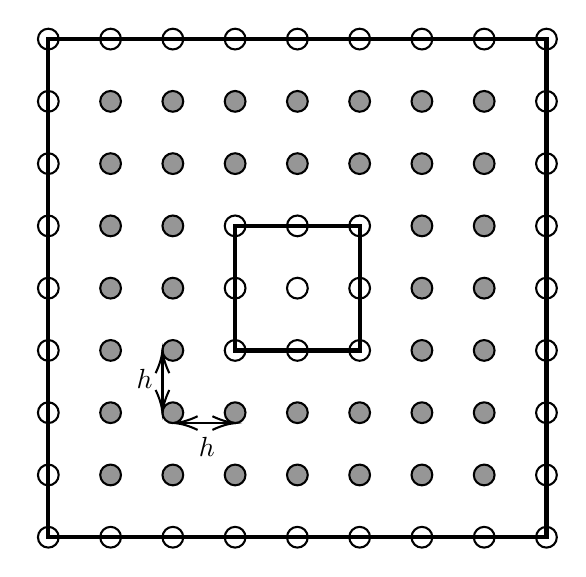 

\tikzset{every picture/.style={line width=0.75pt}} %set default line width to 0.75pt        

\begin{tikzpicture}[x=0.75pt,y=0.75pt,yscale=-1,xscale=1]
%uncomment if require: \path (0,300); %set diagram left start at 0, and has height of 300

%Shape: Square [id:dp9525805557604268] 
\draw  [line width=1.5]  (295,115) -- (355,115) -- (355,175) -- (295,175) -- cycle ;
%Shape: Circle [id:dp6125642710234998] 
\draw   (290,175) .. controls (290,172.24) and (292.24,170) .. (295,170) .. controls (297.76,170) and (300,172.24) .. (300,175) .. controls (300,177.76) and (297.76,180) .. (295,180) .. controls (292.24,180) and (290,177.76) .. (290,175) -- cycle ;
%Shape: Circle [id:dp6162342043666726] 
\draw   (290,115) .. controls (290,112.24) and (292.24,110) .. (295,110) .. controls (297.76,110) and (300,112.24) .. (300,115) .. controls (300,117.76) and (297.76,120) .. (295,120) .. controls (292.24,120) and (290,117.76) .. (290,115) -- cycle ;
%Shape: Circle [id:dp0847538831868413] 
\draw   (290,145) .. controls (290,142.24) and (292.24,140) .. (295,140) .. controls (297.76,140) and (300,142.24) .. (300,145) .. controls (300,147.76) and (297.76,150) .. (295,150) .. controls (292.24,150) and (290,147.76) .. (290,145) -- cycle ;
%Shape: Circle [id:dp630432347755755] 
\draw   (320,115) .. controls (320,112.24) and (322.24,110) .. (325,110) .. controls (327.76,110) and (330,112.24) .. (330,115) .. controls (330,117.76) and (327.76,120) .. (325,120) .. controls (322.24,120) and (320,117.76) .. (320,115) -- cycle ;
%Shape: Circle [id:dp3960425770816389] 
\draw   (350,145) .. controls (350,142.24) and (352.24,140) .. (355,140) .. controls (357.76,140) and (360,142.24) .. (360,145) .. controls (360,147.76) and (357.76,150) .. (355,150) .. controls (352.24,150) and (350,147.76) .. (350,145) -- cycle ;
%Shape: Circle [id:dp6499473755155605] 
\draw   (320,145) .. controls (320,142.24) and (322.24,140) .. (325,140) .. controls (327.76,140) and (330,142.24) .. (330,145) .. controls (330,147.76) and (327.76,150) .. (325,150) .. controls (322.24,150) and (320,147.76) .. (320,145) -- cycle ;
%Shape: Circle [id:dp1431238040197349] 
\draw   (350,175) .. controls (350,172.24) and (352.24,170) .. (355,170) .. controls (357.76,170) and (360,172.24) .. (360,175) .. controls (360,177.76) and (357.76,180) .. (355,180) .. controls (352.24,180) and (350,177.76) .. (350,175) -- cycle ;
%Shape: Circle [id:dp967579145229569] 
\draw   (320,175) .. controls (320,172.24) and (322.24,170) .. (325,170) .. controls (327.76,170) and (330,172.24) .. (330,175) .. controls (330,177.76) and (327.76,180) .. (325,180) .. controls (322.24,180) and (320,177.76) .. (320,175) -- cycle ;
%Shape: Circle [id:dp5228395860833328] 
\draw   (350,115) .. controls (350,112.24) and (352.24,110) .. (355,110) .. controls (357.76,110) and (360,112.24) .. (360,115) .. controls (360,117.76) and (357.76,120) .. (355,120) .. controls (352.24,120) and (350,117.76) .. (350,115) -- cycle ;
%Shape: Square [id:dp7909173347283065] 
\draw  [line width=1.5]  (205,25) -- (445,25) -- (445,265) -- (205,265) -- cycle ;
%Shape: Circle [id:dp45003349630086165] 
\draw  [fill={rgb, 255:red, 150; green, 150; blue, 150 }  ,fill opacity=1 ] (350,205) .. controls (350,202.24) and (352.24,200) .. (355,200) .. controls (357.76,200) and (360,202.24) .. (360,205) .. controls (360,207.76) and (357.76,210) .. (355,210) .. controls (352.24,210) and (350,207.76) .. (350,205) -- cycle ;
%Shape: Circle [id:dp3012074954118391] 
\draw  [fill={rgb, 255:red, 150; green, 150; blue, 150 }  ,fill opacity=1 ] (320,205) .. controls (320,202.24) and (322.24,200) .. (325,200) .. controls (327.76,200) and (330,202.24) .. (330,205) .. controls (330,207.76) and (327.76,210) .. (325,210) .. controls (322.24,210) and (320,207.76) .. (320,205) -- cycle ;
%Shape: Circle [id:dp5071474511333922] 
\draw  [fill={rgb, 255:red, 150; green, 150; blue, 150 }  ,fill opacity=1 ] (290,205) .. controls (290,202.24) and (292.24,200) .. (295,200) .. controls (297.76,200) and (300,202.24) .. (300,205) .. controls (300,207.76) and (297.76,210) .. (295,210) .. controls (292.24,210) and (290,207.76) .. (290,205) -- cycle ;
%Shape: Circle [id:dp00997904028524843] 
\draw  [fill={rgb, 255:red, 150; green, 150; blue, 150 }  ,fill opacity=1 ] (410,205) .. controls (410,202.24) and (412.24,200) .. (415,200) .. controls (417.76,200) and (420,202.24) .. (420,205) .. controls (420,207.76) and (417.76,210) .. (415,210) .. controls (412.24,210) and (410,207.76) .. (410,205) -- cycle ;
%Shape: Circle [id:dp2857072444657158] 
\draw  [fill={rgb, 255:red, 150; green, 150; blue, 150 }  ,fill opacity=1 ] (380,205) .. controls (380,202.24) and (382.24,200) .. (385,200) .. controls (387.76,200) and (390,202.24) .. (390,205) .. controls (390,207.76) and (387.76,210) .. (385,210) .. controls (382.24,210) and (380,207.76) .. (380,205) -- cycle ;
%Shape: Circle [id:dp44003374769841597] 
\draw   (200,205) .. controls (200,202.24) and (202.24,200) .. (205,200) .. controls (207.76,200) and (210,202.24) .. (210,205) .. controls (210,207.76) and (207.76,210) .. (205,210) .. controls (202.24,210) and (200,207.76) .. (200,205) -- cycle ;
%Shape: Circle [id:dp5933149890784484] 
\draw  [fill={rgb, 255:red, 150; green, 150; blue, 150 }  ,fill opacity=1 ] (260,205) .. controls (260,202.24) and (262.24,200) .. (265,200) .. controls (267.76,200) and (270,202.24) .. (270,205) .. controls (270,207.76) and (267.76,210) .. (265,210) .. controls (262.24,210) and (260,207.76) .. (260,205) -- cycle ;
%Shape: Circle [id:dp7889583924521522] 
\draw  [fill={rgb, 255:red, 150; green, 150; blue, 150 }  ,fill opacity=1 ] (230,205) .. controls (230,202.24) and (232.24,200) .. (235,200) .. controls (237.76,200) and (240,202.24) .. (240,205) .. controls (240,207.76) and (237.76,210) .. (235,210) .. controls (232.24,210) and (230,207.76) .. (230,205) -- cycle ;
%Shape: Circle [id:dp7006029607673738] 
\draw  [fill={rgb, 255:red, 150; green, 150; blue, 150 }  ,fill opacity=1 ] (260,235) .. controls (260,232.24) and (262.24,230) .. (265,230) .. controls (267.76,230) and (270,232.24) .. (270,235) .. controls (270,237.76) and (267.76,240) .. (265,240) .. controls (262.24,240) and (260,237.76) .. (260,235) -- cycle ;
%Shape: Circle [id:dp5467028921223553] 
\draw  [fill={rgb, 255:red, 150; green, 150; blue, 150 }  ,fill opacity=1 ] (230,235) .. controls (230,232.24) and (232.24,230) .. (235,230) .. controls (237.76,230) and (240,232.24) .. (240,235) .. controls (240,237.76) and (237.76,240) .. (235,240) .. controls (232.24,240) and (230,237.76) .. (230,235) -- cycle ;
%Shape: Circle [id:dp8512028608004656] 
\draw  [fill={rgb, 255:red, 150; green, 150; blue, 150 }  ,fill opacity=1 ] (350,235) .. controls (350,232.24) and (352.24,230) .. (355,230) .. controls (357.76,230) and (360,232.24) .. (360,235) .. controls (360,237.76) and (357.76,240) .. (355,240) .. controls (352.24,240) and (350,237.76) .. (350,235) -- cycle ;
%Shape: Circle [id:dp11079116192553373] 
\draw  [fill={rgb, 255:red, 150; green, 150; blue, 150 }  ,fill opacity=1 ] (320,235) .. controls (320,232.24) and (322.24,230) .. (325,230) .. controls (327.76,230) and (330,232.24) .. (330,235) .. controls (330,237.76) and (327.76,240) .. (325,240) .. controls (322.24,240) and (320,237.76) .. (320,235) -- cycle ;
%Shape: Circle [id:dp7676764732217538] 
\draw  [fill={rgb, 255:red, 150; green, 150; blue, 150 }  ,fill opacity=1 ] (290,235) .. controls (290,232.24) and (292.24,230) .. (295,230) .. controls (297.76,230) and (300,232.24) .. (300,235) .. controls (300,237.76) and (297.76,240) .. (295,240) .. controls (292.24,240) and (290,237.76) .. (290,235) -- cycle ;
%Shape: Circle [id:dp4398356267552137] 
\draw  [fill={rgb, 255:red, 150; green, 150; blue, 150 }  ,fill opacity=1 ] (410,235) .. controls (410,232.24) and (412.24,230) .. (415,230) .. controls (417.76,230) and (420,232.24) .. (420,235) .. controls (420,237.76) and (417.76,240) .. (415,240) .. controls (412.24,240) and (410,237.76) .. (410,235) -- cycle ;
%Shape: Circle [id:dp886058490162241] 
\draw  [fill={rgb, 255:red, 150; green, 150; blue, 150 }  ,fill opacity=1 ] (380,235) .. controls (380,232.24) and (382.24,230) .. (385,230) .. controls (387.76,230) and (390,232.24) .. (390,235) .. controls (390,237.76) and (387.76,240) .. (385,240) .. controls (382.24,240) and (380,237.76) .. (380,235) -- cycle ;
%Shape: Circle [id:dp8078498626759998] 
\draw  [fill={rgb, 255:red, 150; green, 150; blue, 150 }  ,fill opacity=1 ] (260,145) .. controls (260,142.24) and (262.24,140) .. (265,140) .. controls (267.76,140) and (270,142.24) .. (270,145) .. controls (270,147.76) and (267.76,150) .. (265,150) .. controls (262.24,150) and (260,147.76) .. (260,145) -- cycle ;
%Shape: Circle [id:dp3119286229067144] 
\draw  [fill={rgb, 255:red, 150; green, 150; blue, 150 }  ,fill opacity=1 ] (230,145) .. controls (230,142.24) and (232.24,140) .. (235,140) .. controls (237.76,140) and (240,142.24) .. (240,145) .. controls (240,147.76) and (237.76,150) .. (235,150) .. controls (232.24,150) and (230,147.76) .. (230,145) -- cycle ;
%Shape: Circle [id:dp16569324373118044] 
\draw  [fill={rgb, 255:red, 150; green, 150; blue, 150 }  ,fill opacity=1 ] (260,175) .. controls (260,172.24) and (262.24,170) .. (265,170) .. controls (267.76,170) and (270,172.24) .. (270,175) .. controls (270,177.76) and (267.76,180) .. (265,180) .. controls (262.24,180) and (260,177.76) .. (260,175) -- cycle ;
%Shape: Circle [id:dp19041852143553784] 
\draw  [fill={rgb, 255:red, 150; green, 150; blue, 150 }  ,fill opacity=1 ] (230,175) .. controls (230,172.24) and (232.24,170) .. (235,170) .. controls (237.76,170) and (240,172.24) .. (240,175) .. controls (240,177.76) and (237.76,180) .. (235,180) .. controls (232.24,180) and (230,177.76) .. (230,175) -- cycle ;
%Shape: Circle [id:dp5423923953050362] 
\draw  [fill={rgb, 255:red, 150; green, 150; blue, 150 }  ,fill opacity=1 ] (260,85) .. controls (260,82.24) and (262.24,80) .. (265,80) .. controls (267.76,80) and (270,82.24) .. (270,85) .. controls (270,87.76) and (267.76,90) .. (265,90) .. controls (262.24,90) and (260,87.76) .. (260,85) -- cycle ;
%Shape: Circle [id:dp17536361313382476] 
\draw  [fill={rgb, 255:red, 150; green, 150; blue, 150 }  ,fill opacity=1 ] (230,85) .. controls (230,82.24) and (232.24,80) .. (235,80) .. controls (237.76,80) and (240,82.24) .. (240,85) .. controls (240,87.76) and (237.76,90) .. (235,90) .. controls (232.24,90) and (230,87.76) .. (230,85) -- cycle ;
%Shape: Circle [id:dp4394521518864267] 
\draw  [fill={rgb, 255:red, 150; green, 150; blue, 150 }  ,fill opacity=1 ] (260,115) .. controls (260,112.24) and (262.24,110) .. (265,110) .. controls (267.76,110) and (270,112.24) .. (270,115) .. controls (270,117.76) and (267.76,120) .. (265,120) .. controls (262.24,120) and (260,117.76) .. (260,115) -- cycle ;
%Shape: Circle [id:dp5713950166783754] 
\draw  [fill={rgb, 255:red, 150; green, 150; blue, 150 }  ,fill opacity=1 ] (230,115) .. controls (230,112.24) and (232.24,110) .. (235,110) .. controls (237.76,110) and (240,112.24) .. (240,115) .. controls (240,117.76) and (237.76,120) .. (235,120) .. controls (232.24,120) and (230,117.76) .. (230,115) -- cycle ;
%Shape: Circle [id:dp38376989894503555] 
\draw  [fill={rgb, 255:red, 150; green, 150; blue, 150 }  ,fill opacity=1 ] (260,55) .. controls (260,52.24) and (262.24,50) .. (265,50) .. controls (267.76,50) and (270,52.24) .. (270,55) .. controls (270,57.76) and (267.76,60) .. (265,60) .. controls (262.24,60) and (260,57.76) .. (260,55) -- cycle ;
%Shape: Circle [id:dp8440473049777124] 
\draw  [fill={rgb, 255:red, 150; green, 150; blue, 150 }  ,fill opacity=1 ] (230,55) .. controls (230,52.24) and (232.24,50) .. (235,50) .. controls (237.76,50) and (240,52.24) .. (240,55) .. controls (240,57.76) and (237.76,60) .. (235,60) .. controls (232.24,60) and (230,57.76) .. (230,55) -- cycle ;
%Shape: Circle [id:dp38983880946571414] 
\draw  [fill={rgb, 255:red, 150; green, 150; blue, 150 }  ,fill opacity=1 ] (410,145) .. controls (410,142.24) and (412.24,140) .. (415,140) .. controls (417.76,140) and (420,142.24) .. (420,145) .. controls (420,147.76) and (417.76,150) .. (415,150) .. controls (412.24,150) and (410,147.76) .. (410,145) -- cycle ;
%Shape: Circle [id:dp8568422569556038] 
\draw  [fill={rgb, 255:red, 150; green, 150; blue, 150 }  ,fill opacity=1 ] (380,145) .. controls (380,142.24) and (382.24,140) .. (385,140) .. controls (387.76,140) and (390,142.24) .. (390,145) .. controls (390,147.76) and (387.76,150) .. (385,150) .. controls (382.24,150) and (380,147.76) .. (380,145) -- cycle ;
%Shape: Circle [id:dp16016132458471444] 
\draw  [fill={rgb, 255:red, 150; green, 150; blue, 150 }  ,fill opacity=1 ] (410,175) .. controls (410,172.24) and (412.24,170) .. (415,170) .. controls (417.76,170) and (420,172.24) .. (420,175) .. controls (420,177.76) and (417.76,180) .. (415,180) .. controls (412.24,180) and (410,177.76) .. (410,175) -- cycle ;
%Shape: Circle [id:dp7256957644660604] 
\draw  [fill={rgb, 255:red, 150; green, 150; blue, 150 }  ,fill opacity=1 ] (380,175) .. controls (380,172.24) and (382.24,170) .. (385,170) .. controls (387.76,170) and (390,172.24) .. (390,175) .. controls (390,177.76) and (387.76,180) .. (385,180) .. controls (382.24,180) and (380,177.76) .. (380,175) -- cycle ;
%Shape: Circle [id:dp4108215542159288] 
\draw  [fill={rgb, 255:red, 150; green, 150; blue, 150 }  ,fill opacity=1 ] (410,85) .. controls (410,82.24) and (412.24,80) .. (415,80) .. controls (417.76,80) and (420,82.24) .. (420,85) .. controls (420,87.76) and (417.76,90) .. (415,90) .. controls (412.24,90) and (410,87.76) .. (410,85) -- cycle ;
%Shape: Circle [id:dp31930309595391315] 
\draw  [fill={rgb, 255:red, 150; green, 150; blue, 150 }  ,fill opacity=1 ] (380,85) .. controls (380,82.24) and (382.24,80) .. (385,80) .. controls (387.76,80) and (390,82.24) .. (390,85) .. controls (390,87.76) and (387.76,90) .. (385,90) .. controls (382.24,90) and (380,87.76) .. (380,85) -- cycle ;
%Shape: Circle [id:dp22191810624278685] 
\draw  [fill={rgb, 255:red, 150; green, 150; blue, 150 }  ,fill opacity=1 ] (410,115) .. controls (410,112.24) and (412.24,110) .. (415,110) .. controls (417.76,110) and (420,112.24) .. (420,115) .. controls (420,117.76) and (417.76,120) .. (415,120) .. controls (412.24,120) and (410,117.76) .. (410,115) -- cycle ;
%Shape: Circle [id:dp2542296836172673] 
\draw  [fill={rgb, 255:red, 150; green, 150; blue, 150 }  ,fill opacity=1 ] (380,115) .. controls (380,112.24) and (382.24,110) .. (385,110) .. controls (387.76,110) and (390,112.24) .. (390,115) .. controls (390,117.76) and (387.76,120) .. (385,120) .. controls (382.24,120) and (380,117.76) .. (380,115) -- cycle ;
%Shape: Circle [id:dp008356152089720181] 
\draw  [fill={rgb, 255:red, 150; green, 150; blue, 150 }  ,fill opacity=1 ] (410,55) .. controls (410,52.24) and (412.24,50) .. (415,50) .. controls (417.76,50) and (420,52.24) .. (420,55) .. controls (420,57.76) and (417.76,60) .. (415,60) .. controls (412.24,60) and (410,57.76) .. (410,55) -- cycle ;
%Shape: Circle [id:dp563087084826823] 
\draw  [fill={rgb, 255:red, 150; green, 150; blue, 150 }  ,fill opacity=1 ] (380,55) .. controls (380,52.24) and (382.24,50) .. (385,50) .. controls (387.76,50) and (390,52.24) .. (390,55) .. controls (390,57.76) and (387.76,60) .. (385,60) .. controls (382.24,60) and (380,57.76) .. (380,55) -- cycle ;
%Shape: Circle [id:dp6348696426684504] 
\draw  [fill={rgb, 255:red, 150; green, 150; blue, 150 }  ,fill opacity=1 ] (350,55) .. controls (350,52.24) and (352.24,50) .. (355,50) .. controls (357.76,50) and (360,52.24) .. (360,55) .. controls (360,57.76) and (357.76,60) .. (355,60) .. controls (352.24,60) and (350,57.76) .. (350,55) -- cycle ;
%Shape: Circle [id:dp3474079691887644] 
\draw  [fill={rgb, 255:red, 150; green, 150; blue, 150 }  ,fill opacity=1 ] (320,55) .. controls (320,52.24) and (322.24,50) .. (325,50) .. controls (327.76,50) and (330,52.24) .. (330,55) .. controls (330,57.76) and (327.76,60) .. (325,60) .. controls (322.24,60) and (320,57.76) .. (320,55) -- cycle ;
%Shape: Circle [id:dp8490325376390386] 
\draw  [fill={rgb, 255:red, 150; green, 150; blue, 150 }  ,fill opacity=1 ] (290,55) .. controls (290,52.24) and (292.24,50) .. (295,50) .. controls (297.76,50) and (300,52.24) .. (300,55) .. controls (300,57.76) and (297.76,60) .. (295,60) .. controls (292.24,60) and (290,57.76) .. (290,55) -- cycle ;
%Shape: Circle [id:dp23288592424729382] 
\draw  [fill={rgb, 255:red, 150; green, 150; blue, 150 }  ,fill opacity=1 ] (350,85) .. controls (350,82.24) and (352.24,80) .. (355,80) .. controls (357.76,80) and (360,82.24) .. (360,85) .. controls (360,87.76) and (357.76,90) .. (355,90) .. controls (352.24,90) and (350,87.76) .. (350,85) -- cycle ;
%Shape: Circle [id:dp31055005512484257] 
\draw  [fill={rgb, 255:red, 150; green, 150; blue, 150 }  ,fill opacity=1 ] (320,85) .. controls (320,82.24) and (322.24,80) .. (325,80) .. controls (327.76,80) and (330,82.24) .. (330,85) .. controls (330,87.76) and (327.76,90) .. (325,90) .. controls (322.24,90) and (320,87.76) .. (320,85) -- cycle ;
%Shape: Circle [id:dp3178302223153968] 
\draw  [fill={rgb, 255:red, 150; green, 150; blue, 150 }  ,fill opacity=1 ] (290,85) .. controls (290,82.24) and (292.24,80) .. (295,80) .. controls (297.76,80) and (300,82.24) .. (300,85) .. controls (300,87.76) and (297.76,90) .. (295,90) .. controls (292.24,90) and (290,87.76) .. (290,85) -- cycle ;
%Shape: Circle [id:dp16575966226979788] 
\draw   (200,235) .. controls (200,232.24) and (202.24,230) .. (205,230) .. controls (207.76,230) and (210,232.24) .. (210,235) .. controls (210,237.76) and (207.76,240) .. (205,240) .. controls (202.24,240) and (200,237.76) .. (200,235) -- cycle ;
%Shape: Circle [id:dp7134309617872108] 
\draw   (200,265) .. controls (200,262.24) and (202.24,260) .. (205,260) .. controls (207.76,260) and (210,262.24) .. (210,265) .. controls (210,267.76) and (207.76,270) .. (205,270) .. controls (202.24,270) and (200,267.76) .. (200,265) -- cycle ;
%Shape: Circle [id:dp636226302104083] 
\draw   (200,115) .. controls (200,112.24) and (202.24,110) .. (205,110) .. controls (207.76,110) and (210,112.24) .. (210,115) .. controls (210,117.76) and (207.76,120) .. (205,120) .. controls (202.24,120) and (200,117.76) .. (200,115) -- cycle ;
%Shape: Circle [id:dp6060058714681966] 
\draw   (200,145) .. controls (200,142.24) and (202.24,140) .. (205,140) .. controls (207.76,140) and (210,142.24) .. (210,145) .. controls (210,147.76) and (207.76,150) .. (205,150) .. controls (202.24,150) and (200,147.76) .. (200,145) -- cycle ;
%Shape: Circle [id:dp6100399074330689] 
\draw   (200,175) .. controls (200,172.24) and (202.24,170) .. (205,170) .. controls (207.76,170) and (210,172.24) .. (210,175) .. controls (210,177.76) and (207.76,180) .. (205,180) .. controls (202.24,180) and (200,177.76) .. (200,175) -- cycle ;
%Shape: Circle [id:dp9658783982229171] 
\draw   (200,25) .. controls (200,22.24) and (202.24,20) .. (205,20) .. controls (207.76,20) and (210,22.24) .. (210,25) .. controls (210,27.76) and (207.76,30) .. (205,30) .. controls (202.24,30) and (200,27.76) .. (200,25) -- cycle ;
%Shape: Circle [id:dp38796728013807935] 
\draw   (200,55) .. controls (200,52.24) and (202.24,50) .. (205,50) .. controls (207.76,50) and (210,52.24) .. (210,55) .. controls (210,57.76) and (207.76,60) .. (205,60) .. controls (202.24,60) and (200,57.76) .. (200,55) -- cycle ;
%Shape: Circle [id:dp38154077052412294] 
\draw   (200,85) .. controls (200,82.24) and (202.24,80) .. (205,80) .. controls (207.76,80) and (210,82.24) .. (210,85) .. controls (210,87.76) and (207.76,90) .. (205,90) .. controls (202.24,90) and (200,87.76) .. (200,85) -- cycle ;
%Shape: Circle [id:dp9858584610920702] 
\draw   (440,205) .. controls (440,202.24) and (442.24,200) .. (445,200) .. controls (447.76,200) and (450,202.24) .. (450,205) .. controls (450,207.76) and (447.76,210) .. (445,210) .. controls (442.24,210) and (440,207.76) .. (440,205) -- cycle ;
%Shape: Circle [id:dp9823559218568252] 
\draw   (440,235) .. controls (440,232.24) and (442.24,230) .. (445,230) .. controls (447.76,230) and (450,232.24) .. (450,235) .. controls (450,237.76) and (447.76,240) .. (445,240) .. controls (442.24,240) and (440,237.76) .. (440,235) -- cycle ;
%Shape: Circle [id:dp043092018027000245] 
\draw   (440,265) .. controls (440,262.24) and (442.24,260) .. (445,260) .. controls (447.76,260) and (450,262.24) .. (450,265) .. controls (450,267.76) and (447.76,270) .. (445,270) .. controls (442.24,270) and (440,267.76) .. (440,265) -- cycle ;
%Shape: Circle [id:dp6861657350588066] 
\draw   (440,115) .. controls (440,112.24) and (442.24,110) .. (445,110) .. controls (447.76,110) and (450,112.24) .. (450,115) .. controls (450,117.76) and (447.76,120) .. (445,120) .. controls (442.24,120) and (440,117.76) .. (440,115) -- cycle ;
%Shape: Circle [id:dp08251019648682045] 
\draw   (440,145) .. controls (440,142.24) and (442.24,140) .. (445,140) .. controls (447.76,140) and (450,142.24) .. (450,145) .. controls (450,147.76) and (447.76,150) .. (445,150) .. controls (442.24,150) and (440,147.76) .. (440,145) -- cycle ;
%Shape: Circle [id:dp6571745958847872] 
\draw   (440,175) .. controls (440,172.24) and (442.24,170) .. (445,170) .. controls (447.76,170) and (450,172.24) .. (450,175) .. controls (450,177.76) and (447.76,180) .. (445,180) .. controls (442.24,180) and (440,177.76) .. (440,175) -- cycle ;
%Shape: Circle [id:dp9809881774739284] 
\draw   (440,25) .. controls (440,22.24) and (442.24,20) .. (445,20) .. controls (447.76,20) and (450,22.24) .. (450,25) .. controls (450,27.76) and (447.76,30) .. (445,30) .. controls (442.24,30) and (440,27.76) .. (440,25) -- cycle ;
%Shape: Circle [id:dp5503766387623772] 
\draw   (440,55) .. controls (440,52.24) and (442.24,50) .. (445,50) .. controls (447.76,50) and (450,52.24) .. (450,55) .. controls (450,57.76) and (447.76,60) .. (445,60) .. controls (442.24,60) and (440,57.76) .. (440,55) -- cycle ;
%Shape: Circle [id:dp20293370085025564] 
\draw   (440,85) .. controls (440,82.24) and (442.24,80) .. (445,80) .. controls (447.76,80) and (450,82.24) .. (450,85) .. controls (450,87.76) and (447.76,90) .. (445,90) .. controls (442.24,90) and (440,87.76) .. (440,85) -- cycle ;
%Shape: Circle [id:dp06983670918826457] 
\draw   (230,265) .. controls (230,262.24) and (232.24,260) .. (235,260) .. controls (237.76,260) and (240,262.24) .. (240,265) .. controls (240,267.76) and (237.76,270) .. (235,270) .. controls (232.24,270) and (230,267.76) .. (230,265) -- cycle ;
%Shape: Circle [id:dp3050531245456898] 
\draw   (260,265) .. controls (260,262.24) and (262.24,260) .. (265,260) .. controls (267.76,260) and (270,262.24) .. (270,265) .. controls (270,267.76) and (267.76,270) .. (265,270) .. controls (262.24,270) and (260,267.76) .. (260,265) -- cycle ;
%Shape: Circle [id:dp7600237792536817] 
\draw   (290,265) .. controls (290,262.24) and (292.24,260) .. (295,260) .. controls (297.76,260) and (300,262.24) .. (300,265) .. controls (300,267.76) and (297.76,270) .. (295,270) .. controls (292.24,270) and (290,267.76) .. (290,265) -- cycle ;
%Shape: Circle [id:dp6463802898313737] 
\draw   (320,265) .. controls (320,262.24) and (322.24,260) .. (325,260) .. controls (327.76,260) and (330,262.24) .. (330,265) .. controls (330,267.76) and (327.76,270) .. (325,270) .. controls (322.24,270) and (320,267.76) .. (320,265) -- cycle ;
%Shape: Circle [id:dp7606391925482816] 
\draw   (350,265) .. controls (350,262.24) and (352.24,260) .. (355,260) .. controls (357.76,260) and (360,262.24) .. (360,265) .. controls (360,267.76) and (357.76,270) .. (355,270) .. controls (352.24,270) and (350,267.76) .. (350,265) -- cycle ;
%Shape: Circle [id:dp27184261490609263] 
\draw   (380,265) .. controls (380,262.24) and (382.24,260) .. (385,260) .. controls (387.76,260) and (390,262.24) .. (390,265) .. controls (390,267.76) and (387.76,270) .. (385,270) .. controls (382.24,270) and (380,267.76) .. (380,265) -- cycle ;
%Shape: Circle [id:dp4766577468986113] 
\draw   (410,265) .. controls (410,262.24) and (412.24,260) .. (415,260) .. controls (417.76,260) and (420,262.24) .. (420,265) .. controls (420,267.76) and (417.76,270) .. (415,270) .. controls (412.24,270) and (410,267.76) .. (410,265) -- cycle ;
%Shape: Circle [id:dp4674366046027596] 
\draw   (230,25) .. controls (230,22.24) and (232.24,20) .. (235,20) .. controls (237.76,20) and (240,22.24) .. (240,25) .. controls (240,27.76) and (237.76,30) .. (235,30) .. controls (232.24,30) and (230,27.76) .. (230,25) -- cycle ;
%Shape: Circle [id:dp20848583988679947] 
\draw   (260,25) .. controls (260,22.24) and (262.24,20) .. (265,20) .. controls (267.76,20) and (270,22.24) .. (270,25) .. controls (270,27.76) and (267.76,30) .. (265,30) .. controls (262.24,30) and (260,27.76) .. (260,25) -- cycle ;
%Shape: Circle [id:dp6361020655041019] 
\draw   (290,25) .. controls (290,22.24) and (292.24,20) .. (295,20) .. controls (297.76,20) and (300,22.24) .. (300,25) .. controls (300,27.76) and (297.76,30) .. (295,30) .. controls (292.24,30) and (290,27.76) .. (290,25) -- cycle ;
%Shape: Circle [id:dp00014622113867046593] 
\draw   (320,25) .. controls (320,22.24) and (322.24,20) .. (325,20) .. controls (327.76,20) and (330,22.24) .. (330,25) .. controls (330,27.76) and (327.76,30) .. (325,30) .. controls (322.24,30) and (320,27.76) .. (320,25) -- cycle ;
%Shape: Circle [id:dp591366792908061] 
\draw   (350,25) .. controls (350,22.24) and (352.24,20) .. (355,20) .. controls (357.76,20) and (360,22.24) .. (360,25) .. controls (360,27.76) and (357.76,30) .. (355,30) .. controls (352.24,30) and (350,27.76) .. (350,25) -- cycle ;
%Shape: Circle [id:dp8787398895348575] 
\draw   (380,25) .. controls (380,22.24) and (382.24,20) .. (385,20) .. controls (387.76,20) and (390,22.24) .. (390,25) .. controls (390,27.76) and (387.76,30) .. (385,30) .. controls (382.24,30) and (380,27.76) .. (380,25) -- cycle ;
%Shape: Circle [id:dp29142919045609283] 
\draw   (410,25) .. controls (410,22.24) and (412.24,20) .. (415,20) .. controls (417.76,20) and (420,22.24) .. (420,25) .. controls (420,27.76) and (417.76,30) .. (415,30) .. controls (412.24,30) and (410,27.76) .. (410,25) -- cycle ;
%Straight Lines [id:da5021981859109028] 
\draw    (268,210) -- (293,210) ;
\draw [shift={(295,210)}, rotate = 180] [color={rgb, 255:red, 0; green, 0; blue, 0 }  ][line width=0.75]    (10.93,-3.29) .. controls (6.95,-1.4) and (3.31,-0.3) .. (0,0) .. controls (3.31,0.3) and (6.95,1.4) .. (10.93,3.29)   ;
\draw [shift={(266,210)}, rotate = 0] [color={rgb, 255:red, 0; green, 0; blue, 0 }  ][line width=0.75]    (10.93,-3.29) .. controls (6.95,-1.4) and (3.31,-0.3) .. (0,0) .. controls (3.31,0.3) and (6.95,1.4) .. (10.93,3.29)   ;
%Straight Lines [id:da5975640220090965] 
\draw    (260,203) -- (260,177) ;
\draw [shift={(260,175)}, rotate = 450] [color={rgb, 255:red, 0; green, 0; blue, 0 }  ][line width=0.75]    (10.93,-3.29) .. controls (6.95,-1.4) and (3.31,-0.3) .. (0,0) .. controls (3.31,0.3) and (6.95,1.4) .. (10.93,3.29)   ;
\draw [shift={(260,205)}, rotate = 270] [color={rgb, 255:red, 0; green, 0; blue, 0 }  ][line width=0.75]    (10.93,-3.29) .. controls (6.95,-1.4) and (3.31,-0.3) .. (0,0) .. controls (3.31,0.3) and (6.95,1.4) .. (10.93,3.29)   ;

% Text Node
\draw (276,215.4) node [anchor=north west][inner sep=0.75pt]    {$h$};
% Text Node
\draw (246,182.4) node [anchor=north west][inner sep=0.75pt]    {$h$};


\end{tikzpicture}
